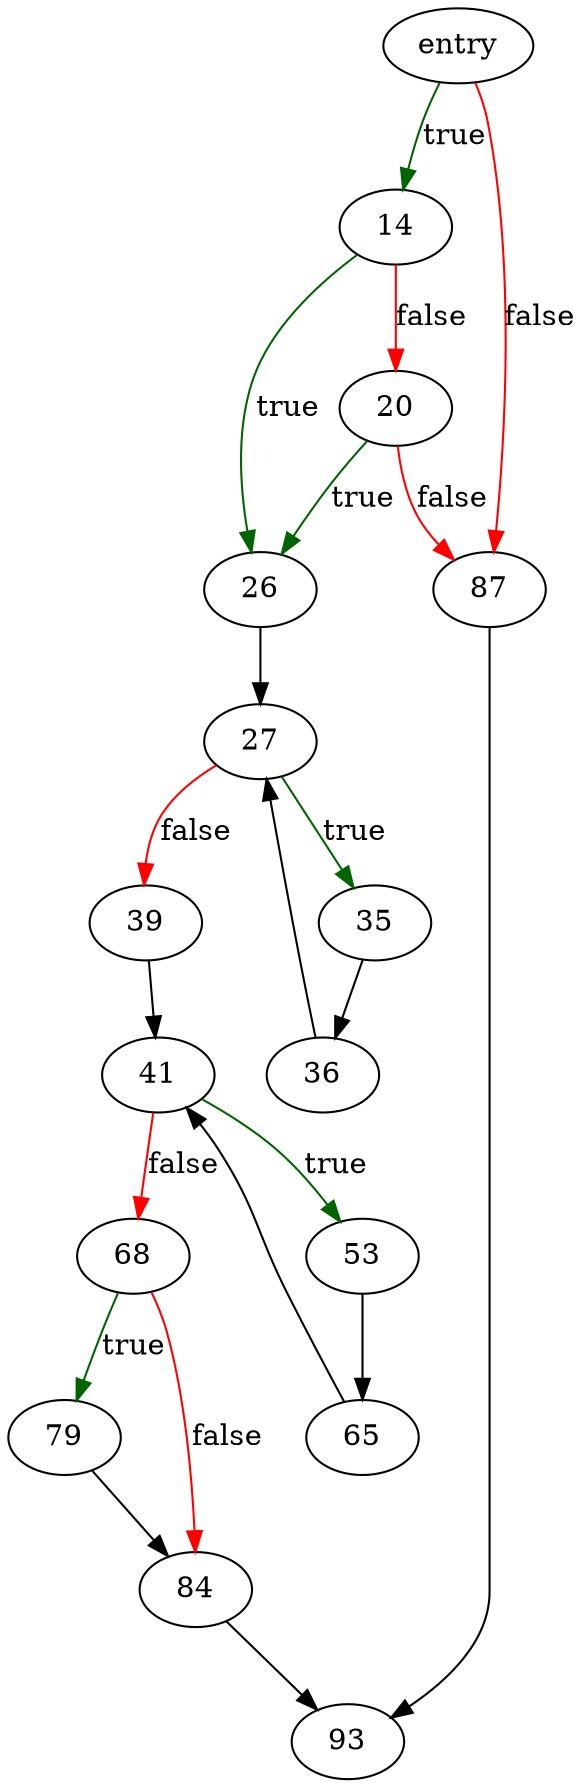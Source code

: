 digraph "sqlite3DecOrHexToI64" {
	// Node definitions.
	2 [label=entry];
	14;
	20;
	26;
	27;
	35;
	36;
	39;
	41;
	53;
	65;
	68;
	79;
	84;
	87;
	93;

	// Edge definitions.
	2 -> 14 [
		color=darkgreen
		label=true
	];
	2 -> 87 [
		color=red
		label=false
	];
	14 -> 20 [
		color=red
		label=false
	];
	14 -> 26 [
		color=darkgreen
		label=true
	];
	20 -> 26 [
		color=darkgreen
		label=true
	];
	20 -> 87 [
		color=red
		label=false
	];
	26 -> 27;
	27 -> 35 [
		color=darkgreen
		label=true
	];
	27 -> 39 [
		color=red
		label=false
	];
	35 -> 36;
	36 -> 27;
	39 -> 41;
	41 -> 53 [
		color=darkgreen
		label=true
	];
	41 -> 68 [
		color=red
		label=false
	];
	53 -> 65;
	65 -> 41;
	68 -> 79 [
		color=darkgreen
		label=true
	];
	68 -> 84 [
		color=red
		label=false
	];
	79 -> 84;
	84 -> 93;
	87 -> 93;
}